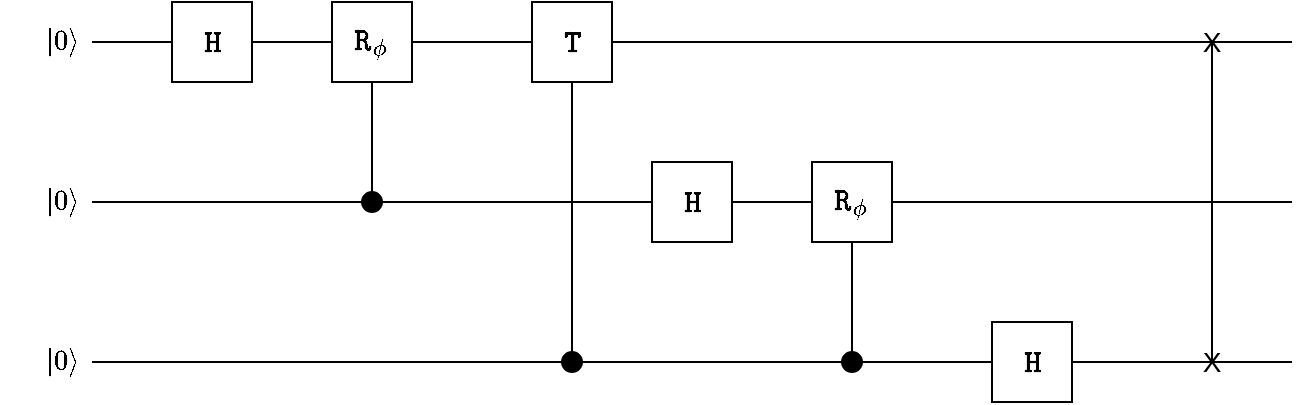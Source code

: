 <mxfile version="24.7.17">
  <diagram name="Page-1" id="z1rAJQeFkNMPhiDE-m8V">
    <mxGraphModel dx="1434" dy="843" grid="1" gridSize="10" guides="1" tooltips="1" connect="1" arrows="1" fold="1" page="1" pageScale="1" pageWidth="1169" pageHeight="827" math="1" shadow="0">
      <root>
        <mxCell id="0" />
        <mxCell id="1" parent="0" />
        <mxCell id="jd0OVwyrIfLWneVwTDNF-1" value="&lt;font style=&quot;font-size: 14px;&quot;&gt;$$\texttt{H}$$&lt;/font&gt;" style="whiteSpace=wrap;html=1;aspect=fixed;" parent="1" vertex="1">
          <mxGeometry x="200" y="160" width="40" height="40" as="geometry" />
        </mxCell>
        <mxCell id="jd0OVwyrIfLWneVwTDNF-2" value="&lt;font style=&quot;font-size: 14px;&quot;&gt;$$\texttt{H}$$&lt;/font&gt;" style="whiteSpace=wrap;html=1;aspect=fixed;" parent="1" vertex="1">
          <mxGeometry x="440" y="240" width="40" height="40" as="geometry" />
        </mxCell>
        <mxCell id="jd0OVwyrIfLWneVwTDNF-3" value="&lt;font style=&quot;font-size: 14px;&quot;&gt;$$\texttt{H}$$&lt;/font&gt;" style="whiteSpace=wrap;html=1;aspect=fixed;" parent="1" vertex="1">
          <mxGeometry x="610" y="320" width="40" height="40" as="geometry" />
        </mxCell>
        <mxCell id="jd0OVwyrIfLWneVwTDNF-4" value="&lt;font style=&quot;font-size: 14px;&quot;&gt;$$\texttt{R}_{\phi}$$&lt;/font&gt;" style="whiteSpace=wrap;html=1;aspect=fixed;" parent="1" vertex="1">
          <mxGeometry x="280" y="160" width="40" height="40" as="geometry" />
        </mxCell>
        <mxCell id="jd0OVwyrIfLWneVwTDNF-5" value="&lt;font style=&quot;font-size: 14px;&quot;&gt;$$\texttt{R}_{\phi}$$&lt;/font&gt;" style="whiteSpace=wrap;html=1;aspect=fixed;" parent="1" vertex="1">
          <mxGeometry x="520" y="240" width="40" height="40" as="geometry" />
        </mxCell>
        <mxCell id="jd0OVwyrIfLWneVwTDNF-6" value="&lt;font style=&quot;font-size: 14px;&quot;&gt;$$\texttt{T}$$&lt;/font&gt;" style="whiteSpace=wrap;html=1;aspect=fixed;" parent="1" vertex="1">
          <mxGeometry x="380" y="160" width="40" height="40" as="geometry" />
        </mxCell>
        <mxCell id="jd0OVwyrIfLWneVwTDNF-7" value="" style="endArrow=none;html=1;rounded=0;entryX=0;entryY=0.5;entryDx=0;entryDy=0;" parent="1" source="jd0OVwyrIfLWneVwTDNF-20" target="jd0OVwyrIfLWneVwTDNF-3" edge="1">
          <mxGeometry width="50" height="50" relative="1" as="geometry">
            <mxPoint x="80" y="340" as="sourcePoint" />
            <mxPoint x="410" y="380" as="targetPoint" />
          </mxGeometry>
        </mxCell>
        <mxCell id="jd0OVwyrIfLWneVwTDNF-8" value="" style="endArrow=none;html=1;rounded=0;entryX=0;entryY=0.5;entryDx=0;entryDy=0;" parent="1" target="jd0OVwyrIfLWneVwTDNF-1" edge="1">
          <mxGeometry width="50" height="50" relative="1" as="geometry">
            <mxPoint x="160" y="180" as="sourcePoint" />
            <mxPoint x="130" y="130" as="targetPoint" />
          </mxGeometry>
        </mxCell>
        <mxCell id="jd0OVwyrIfLWneVwTDNF-9" value="" style="endArrow=none;html=1;rounded=0;entryX=0;entryY=0.5;entryDx=0;entryDy=0;exitX=1;exitY=0.5;exitDx=0;exitDy=0;" parent="1" source="jd0OVwyrIfLWneVwTDNF-1" target="jd0OVwyrIfLWneVwTDNF-4" edge="1">
          <mxGeometry width="50" height="50" relative="1" as="geometry">
            <mxPoint x="360" y="430" as="sourcePoint" />
            <mxPoint x="410" y="380" as="targetPoint" />
          </mxGeometry>
        </mxCell>
        <mxCell id="jd0OVwyrIfLWneVwTDNF-10" value="" style="endArrow=none;html=1;rounded=0;entryX=0;entryY=0.5;entryDx=0;entryDy=0;exitX=1;exitY=0.5;exitDx=0;exitDy=0;" parent="1" source="jd0OVwyrIfLWneVwTDNF-4" target="jd0OVwyrIfLWneVwTDNF-6" edge="1">
          <mxGeometry width="50" height="50" relative="1" as="geometry">
            <mxPoint x="360" y="430" as="sourcePoint" />
            <mxPoint x="410" y="380" as="targetPoint" />
          </mxGeometry>
        </mxCell>
        <mxCell id="jd0OVwyrIfLWneVwTDNF-11" value="" style="endArrow=none;html=1;rounded=0;entryX=0;entryY=0.5;entryDx=0;entryDy=0;" parent="1" target="jd0OVwyrIfLWneVwTDNF-2" edge="1">
          <mxGeometry width="50" height="50" relative="1" as="geometry">
            <mxPoint x="160" y="260" as="sourcePoint" />
            <mxPoint x="410" y="380" as="targetPoint" />
          </mxGeometry>
        </mxCell>
        <mxCell id="jd0OVwyrIfLWneVwTDNF-12" value="" style="endArrow=none;html=1;rounded=0;exitX=1;exitY=0.5;exitDx=0;exitDy=0;" parent="1" source="jd0OVwyrIfLWneVwTDNF-3" edge="1">
          <mxGeometry width="50" height="50" relative="1" as="geometry">
            <mxPoint x="660" y="340" as="sourcePoint" />
            <mxPoint x="760" y="340" as="targetPoint" />
          </mxGeometry>
        </mxCell>
        <mxCell id="jd0OVwyrIfLWneVwTDNF-13" value="" style="endArrow=none;html=1;rounded=0;exitX=1;exitY=0.5;exitDx=0;exitDy=0;entryX=0;entryY=0.5;entryDx=0;entryDy=0;" parent="1" source="jd0OVwyrIfLWneVwTDNF-2" target="jd0OVwyrIfLWneVwTDNF-5" edge="1">
          <mxGeometry width="50" height="50" relative="1" as="geometry">
            <mxPoint x="510" y="430" as="sourcePoint" />
            <mxPoint x="560" y="380" as="targetPoint" />
          </mxGeometry>
        </mxCell>
        <mxCell id="jd0OVwyrIfLWneVwTDNF-14" value="" style="endArrow=none;html=1;rounded=0;exitX=1;exitY=0.5;exitDx=0;exitDy=0;" parent="1" source="jd0OVwyrIfLWneVwTDNF-6" edge="1">
          <mxGeometry width="50" height="50" relative="1" as="geometry">
            <mxPoint x="510" y="430" as="sourcePoint" />
            <mxPoint x="760" y="180" as="targetPoint" />
          </mxGeometry>
        </mxCell>
        <mxCell id="jd0OVwyrIfLWneVwTDNF-15" value="" style="endArrow=none;html=1;rounded=0;" parent="1" edge="1">
          <mxGeometry width="50" height="50" relative="1" as="geometry">
            <mxPoint x="720" y="340" as="sourcePoint" />
            <mxPoint x="720" y="180" as="targetPoint" />
          </mxGeometry>
        </mxCell>
        <mxCell id="jd0OVwyrIfLWneVwTDNF-16" value="" style="endArrow=none;html=1;rounded=0;exitX=1;exitY=0.5;exitDx=0;exitDy=0;" parent="1" source="jd0OVwyrIfLWneVwTDNF-5" edge="1">
          <mxGeometry width="50" height="50" relative="1" as="geometry">
            <mxPoint x="510" y="430" as="sourcePoint" />
            <mxPoint x="760" y="260" as="targetPoint" />
          </mxGeometry>
        </mxCell>
        <mxCell id="jd0OVwyrIfLWneVwTDNF-17" value="" style="endArrow=none;html=1;rounded=0;entryX=0.5;entryY=1;entryDx=0;entryDy=0;" parent="1" target="jd0OVwyrIfLWneVwTDNF-6" edge="1">
          <mxGeometry width="50" height="50" relative="1" as="geometry">
            <mxPoint x="400" y="340" as="sourcePoint" />
            <mxPoint x="380" y="380" as="targetPoint" />
          </mxGeometry>
        </mxCell>
        <mxCell id="jd0OVwyrIfLWneVwTDNF-18" value="" style="endArrow=none;html=1;rounded=0;entryX=0.5;entryY=1;entryDx=0;entryDy=0;" parent="1" target="jd0OVwyrIfLWneVwTDNF-4" edge="1">
          <mxGeometry width="50" height="50" relative="1" as="geometry">
            <mxPoint x="300" y="260" as="sourcePoint" />
            <mxPoint x="380" y="380" as="targetPoint" />
          </mxGeometry>
        </mxCell>
        <mxCell id="jd0OVwyrIfLWneVwTDNF-19" value="" style="ellipse;whiteSpace=wrap;html=1;aspect=fixed;fillColor=#000000;" parent="1" vertex="1">
          <mxGeometry x="295" y="255" width="10" height="10" as="geometry" />
        </mxCell>
        <mxCell id="jd0OVwyrIfLWneVwTDNF-21" value="" style="endArrow=none;html=1;rounded=0;entryX=0;entryY=0.5;entryDx=0;entryDy=0;" parent="1" target="jd0OVwyrIfLWneVwTDNF-20" edge="1">
          <mxGeometry width="50" height="50" relative="1" as="geometry">
            <mxPoint x="160" y="340" as="sourcePoint" />
            <mxPoint x="610" y="340" as="targetPoint" />
          </mxGeometry>
        </mxCell>
        <mxCell id="jd0OVwyrIfLWneVwTDNF-20" value="" style="ellipse;whiteSpace=wrap;html=1;aspect=fixed;fillColor=#000000;" parent="1" vertex="1">
          <mxGeometry x="395" y="335" width="10" height="10" as="geometry" />
        </mxCell>
        <mxCell id="jd0OVwyrIfLWneVwTDNF-22" value="" style="endArrow=none;html=1;rounded=0;entryX=0.5;entryY=1;entryDx=0;entryDy=0;" parent="1" source="jd0OVwyrIfLWneVwTDNF-23" target="jd0OVwyrIfLWneVwTDNF-5" edge="1">
          <mxGeometry width="50" height="50" relative="1" as="geometry">
            <mxPoint x="540" y="340" as="sourcePoint" />
            <mxPoint x="540" y="290" as="targetPoint" />
          </mxGeometry>
        </mxCell>
        <mxCell id="jd0OVwyrIfLWneVwTDNF-24" value="" style="endArrow=none;html=1;rounded=0;entryX=0.5;entryY=1;entryDx=0;entryDy=0;" parent="1" target="jd0OVwyrIfLWneVwTDNF-23" edge="1">
          <mxGeometry width="50" height="50" relative="1" as="geometry">
            <mxPoint x="540" y="340" as="sourcePoint" />
            <mxPoint x="540" y="280" as="targetPoint" />
          </mxGeometry>
        </mxCell>
        <mxCell id="jd0OVwyrIfLWneVwTDNF-23" value="" style="ellipse;whiteSpace=wrap;html=1;aspect=fixed;fillColor=#000000;" parent="1" vertex="1">
          <mxGeometry x="535" y="335" width="10" height="10" as="geometry" />
        </mxCell>
        <mxCell id="jd0OVwyrIfLWneVwTDNF-25" value="&lt;font style=&quot;font-size: 14px;&quot;&gt;X&lt;/font&gt;" style="text;html=1;align=center;verticalAlign=middle;whiteSpace=wrap;rounded=0;" parent="1" vertex="1">
          <mxGeometry x="710" y="170" width="20" height="20" as="geometry" />
        </mxCell>
        <mxCell id="jd0OVwyrIfLWneVwTDNF-26" value="&lt;font style=&quot;font-size: 14px;&quot;&gt;X&lt;/font&gt;" style="text;html=1;align=center;verticalAlign=middle;whiteSpace=wrap;rounded=0;" parent="1" vertex="1">
          <mxGeometry x="710" y="330" width="20" height="20" as="geometry" />
        </mxCell>
        <mxCell id="xIoXQ8JrPlyNR2Z-roIF-1" value="$$\ket{0}$$" style="text;html=1;align=center;verticalAlign=middle;whiteSpace=wrap;rounded=0;" vertex="1" parent="1">
          <mxGeometry x="130" y="165" width="30" height="30" as="geometry" />
        </mxCell>
        <mxCell id="xIoXQ8JrPlyNR2Z-roIF-2" value="$$\ket{0}$$" style="text;html=1;align=center;verticalAlign=middle;whiteSpace=wrap;rounded=0;" vertex="1" parent="1">
          <mxGeometry x="130" y="245" width="30" height="30" as="geometry" />
        </mxCell>
        <mxCell id="xIoXQ8JrPlyNR2Z-roIF-3" value="$$\ket{0}$$" style="text;html=1;align=center;verticalAlign=middle;whiteSpace=wrap;rounded=0;" vertex="1" parent="1">
          <mxGeometry x="130" y="325" width="30" height="30" as="geometry" />
        </mxCell>
      </root>
    </mxGraphModel>
  </diagram>
</mxfile>
